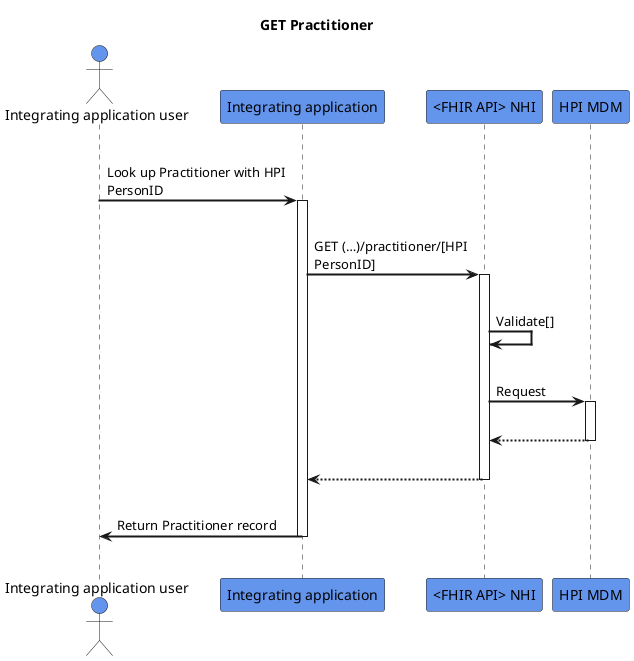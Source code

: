 @startuml
skinparam sequenceArrowThickness 2
skinparam roundcorner 5
skinparam maxmessagesize 180
skinparam sequenceParticipant bold
title GET Practitioner
actor "Integrating application user" as User #CornflowerBlue
participant "Integrating application" as A #CornflowerBlue
participant "<FHIR API> NHI" as B #CornflowerBlue
participant "HPI MDM" as C #CornflowerBlue
|||
User -> A: Look up Practitioner with HPI PersonID
activate A
|||
A -> B: GET (…)/practitioner/[HPI PersonID]
activate B
|||
B -> B: Validate[]
|||
B -> C: Request
activate C
|||

C -[dashed]-> B:  
deactivate C
|||
B -[dashed]-> A:
deactivate B
|||
A -> User: Return Practitioner record
deactivate A
|||
@enduml
